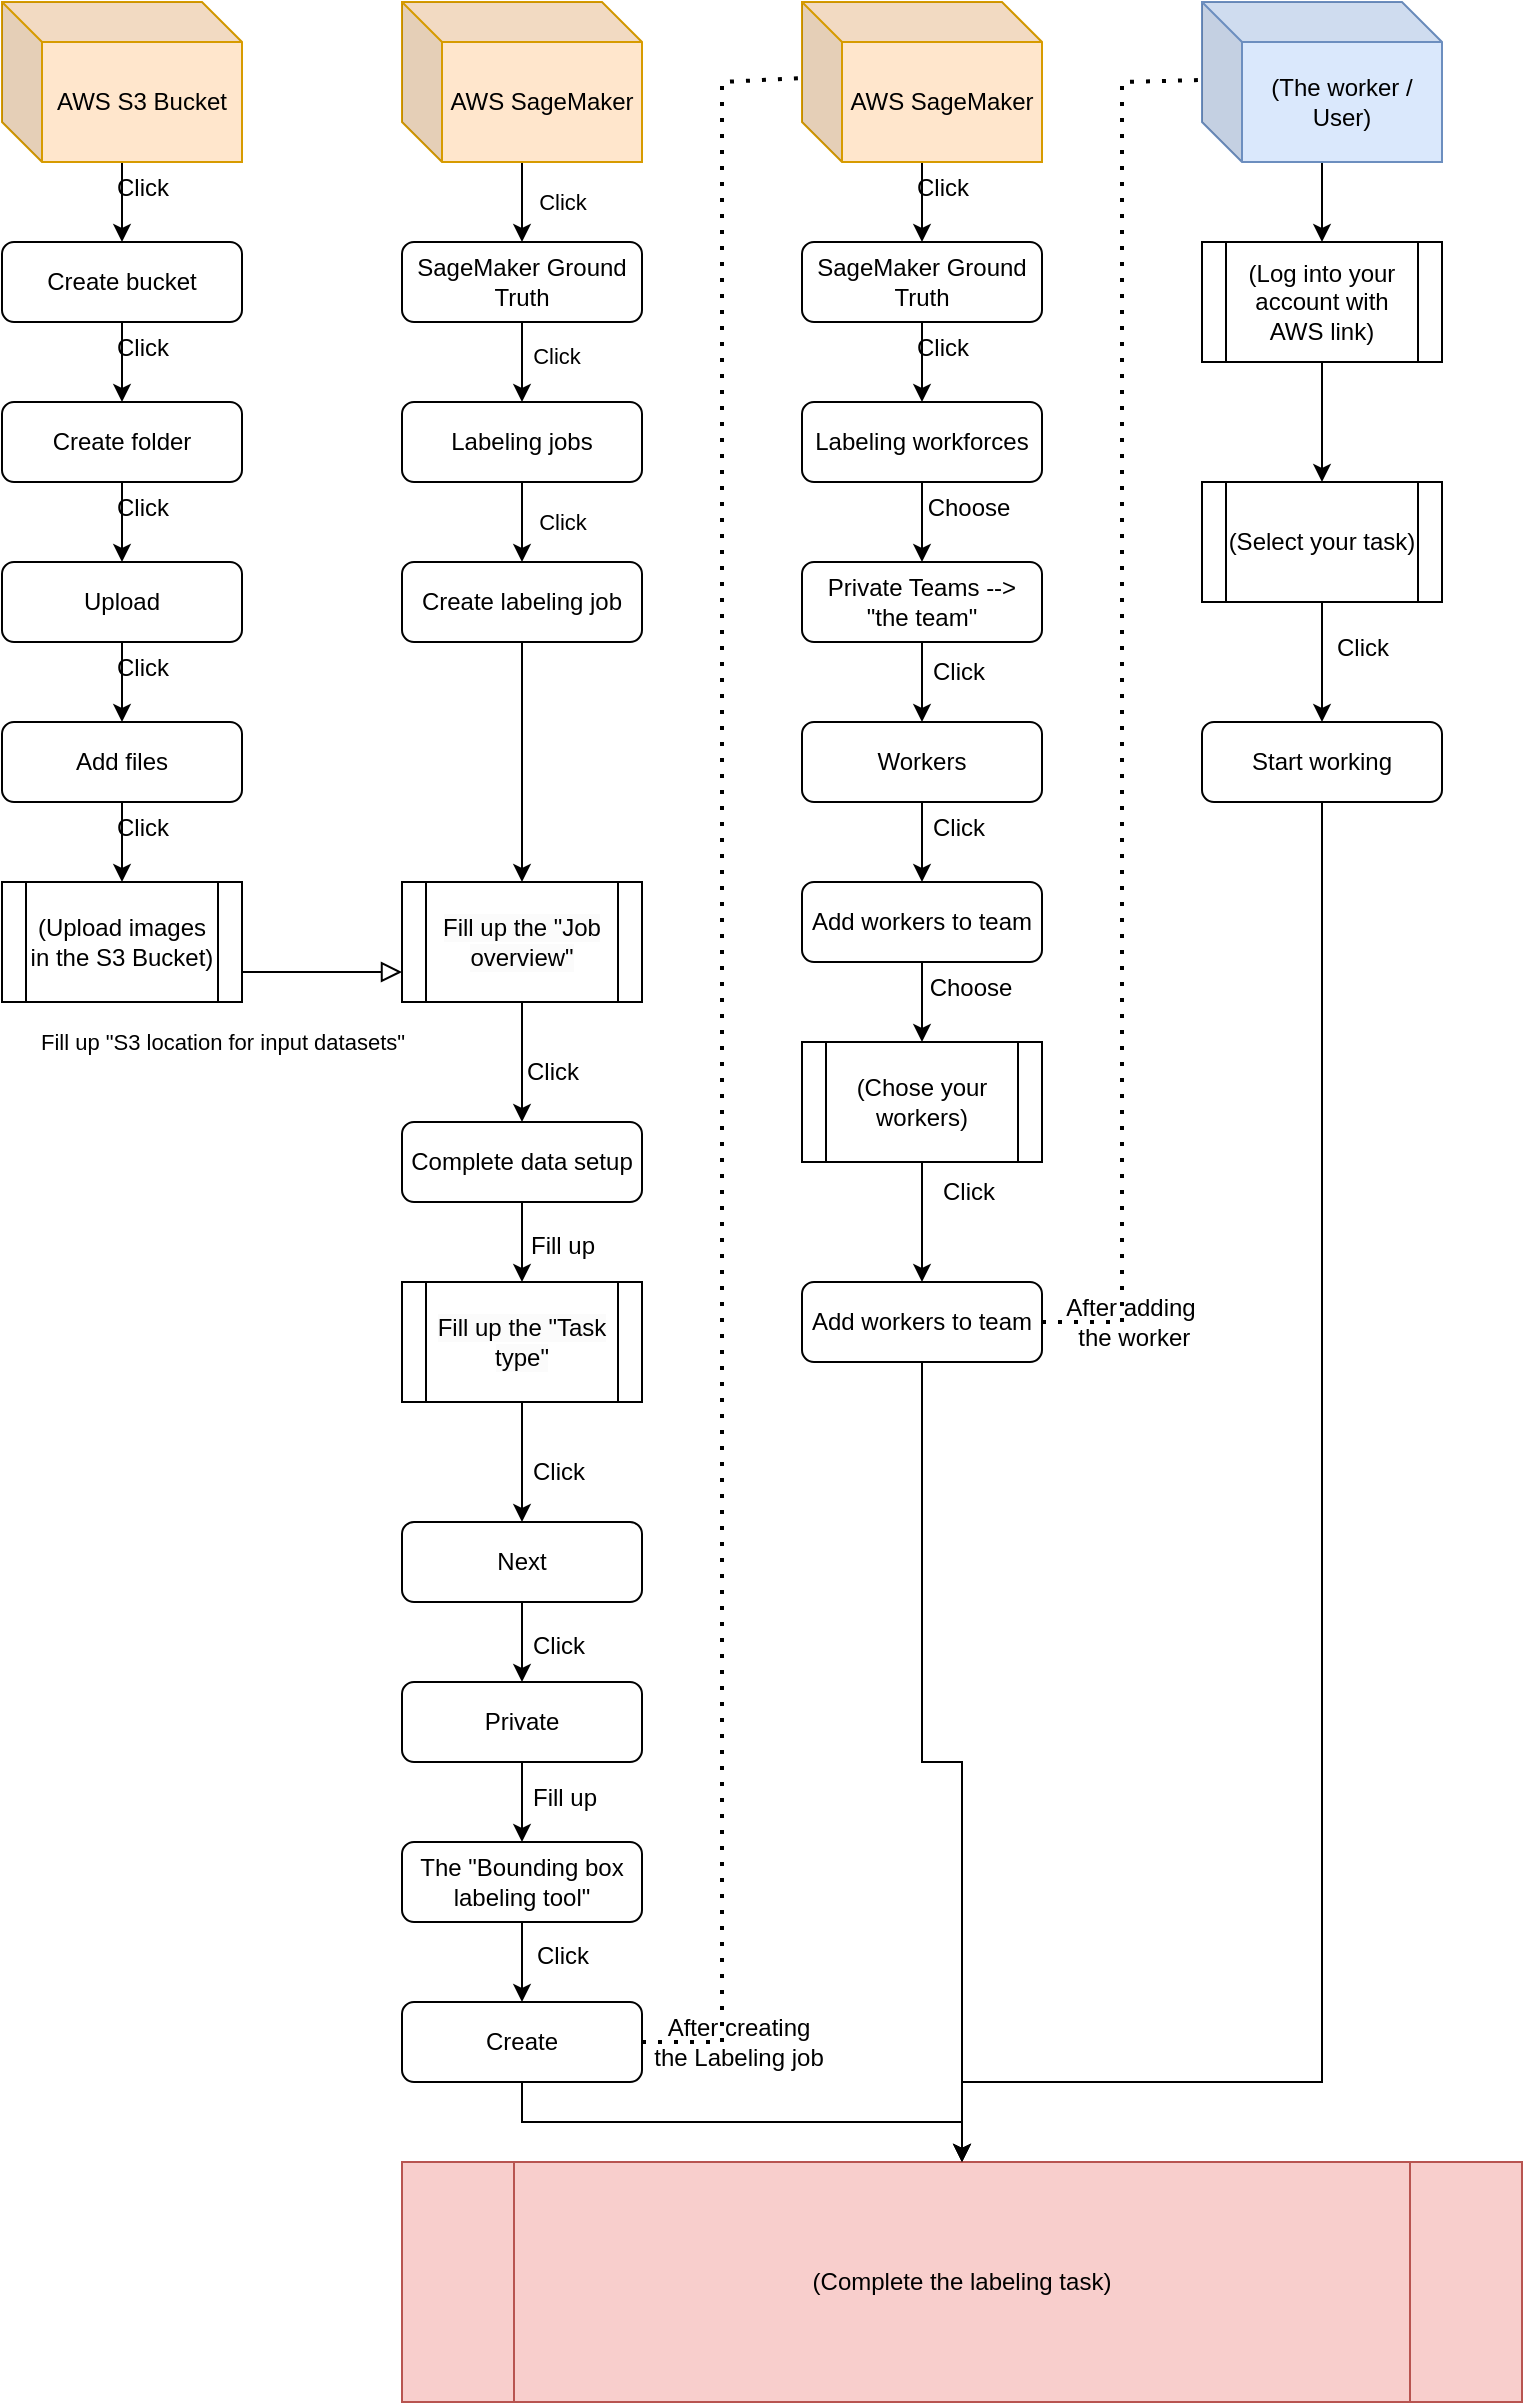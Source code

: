 <mxfile version="23.1.2" type="github">
  <diagram id="C5RBs43oDa-KdzZeNtuy" name="Page-1">
    <mxGraphModel dx="1434" dy="773" grid="1" gridSize="10" guides="1" tooltips="1" connect="1" arrows="1" fold="1" page="1" pageScale="1" pageWidth="827" pageHeight="1169" math="0" shadow="0">
      <root>
        <mxCell id="WIyWlLk6GJQsqaUBKTNV-0" />
        <mxCell id="WIyWlLk6GJQsqaUBKTNV-1" parent="WIyWlLk6GJQsqaUBKTNV-0" />
        <mxCell id="19GAgHuE4jPKgQZACqqg-97" value="" style="edgeStyle=orthogonalEdgeStyle;rounded=0;orthogonalLoop=1;jettySize=auto;html=1;" edge="1" parent="WIyWlLk6GJQsqaUBKTNV-1" source="19GAgHuE4jPKgQZACqqg-0" target="19GAgHuE4jPKgQZACqqg-18">
          <mxGeometry relative="1" as="geometry" />
        </mxCell>
        <mxCell id="19GAgHuE4jPKgQZACqqg-0" value="AWS S3 Bucket" style="shape=cube;whiteSpace=wrap;html=1;boundedLbl=1;backgroundOutline=1;darkOpacity=0.05;darkOpacity2=0.1;fillColor=#ffe6cc;strokeColor=#d79b00;" vertex="1" parent="WIyWlLk6GJQsqaUBKTNV-1">
          <mxGeometry x="40" y="80" width="120" height="80" as="geometry" />
        </mxCell>
        <mxCell id="19GAgHuE4jPKgQZACqqg-92" value="" style="edgeStyle=orthogonalEdgeStyle;rounded=0;orthogonalLoop=1;jettySize=auto;html=1;" edge="1" parent="WIyWlLk6GJQsqaUBKTNV-1" source="19GAgHuE4jPKgQZACqqg-2" target="19GAgHuE4jPKgQZACqqg-4">
          <mxGeometry relative="1" as="geometry" />
        </mxCell>
        <mxCell id="19GAgHuE4jPKgQZACqqg-2" value="AWS SageMaker" style="shape=cube;whiteSpace=wrap;html=1;boundedLbl=1;backgroundOutline=1;darkOpacity=0.05;darkOpacity2=0.1;fillColor=#ffe6cc;strokeColor=#d79b00;" vertex="1" parent="WIyWlLk6GJQsqaUBKTNV-1">
          <mxGeometry x="240" y="80" width="120" height="80" as="geometry" />
        </mxCell>
        <mxCell id="19GAgHuE4jPKgQZACqqg-94" value="" style="edgeStyle=orthogonalEdgeStyle;rounded=0;orthogonalLoop=1;jettySize=auto;html=1;" edge="1" parent="WIyWlLk6GJQsqaUBKTNV-1" source="19GAgHuE4jPKgQZACqqg-4" target="19GAgHuE4jPKgQZACqqg-5">
          <mxGeometry relative="1" as="geometry" />
        </mxCell>
        <mxCell id="19GAgHuE4jPKgQZACqqg-4" value="SageMaker Ground Truth" style="rounded=1;whiteSpace=wrap;html=1;fontSize=12;glass=0;strokeWidth=1;shadow=0;" vertex="1" parent="WIyWlLk6GJQsqaUBKTNV-1">
          <mxGeometry x="240" y="200" width="120" height="40" as="geometry" />
        </mxCell>
        <mxCell id="19GAgHuE4jPKgQZACqqg-95" value="" style="edgeStyle=orthogonalEdgeStyle;rounded=0;orthogonalLoop=1;jettySize=auto;html=1;" edge="1" parent="WIyWlLk6GJQsqaUBKTNV-1" source="19GAgHuE4jPKgQZACqqg-5" target="19GAgHuE4jPKgQZACqqg-36">
          <mxGeometry relative="1" as="geometry" />
        </mxCell>
        <mxCell id="19GAgHuE4jPKgQZACqqg-5" value="Labeling jobs" style="rounded=1;whiteSpace=wrap;html=1;fontSize=12;glass=0;strokeWidth=1;shadow=0;" vertex="1" parent="WIyWlLk6GJQsqaUBKTNV-1">
          <mxGeometry x="240" y="280" width="120" height="40" as="geometry" />
        </mxCell>
        <mxCell id="19GAgHuE4jPKgQZACqqg-9" value="Fill up &quot;S3 location for input datasets&quot;" style="edgeStyle=orthogonalEdgeStyle;rounded=0;html=1;jettySize=auto;orthogonalLoop=1;fontSize=11;endArrow=block;endFill=0;endSize=8;strokeWidth=1;shadow=0;labelBackgroundColor=none;exitX=1;exitY=0.75;exitDx=0;exitDy=0;entryX=0;entryY=0.75;entryDx=0;entryDy=0;" edge="1" parent="WIyWlLk6GJQsqaUBKTNV-1" source="19GAgHuE4jPKgQZACqqg-45" target="19GAgHuE4jPKgQZACqqg-46">
          <mxGeometry x="-1" y="-36" relative="1" as="geometry">
            <mxPoint x="-10" y="-1" as="offset" />
            <mxPoint x="100" y="560" as="sourcePoint" />
            <mxPoint x="260" y="600" as="targetPoint" />
          </mxGeometry>
        </mxCell>
        <mxCell id="19GAgHuE4jPKgQZACqqg-49" value="" style="edgeStyle=orthogonalEdgeStyle;rounded=0;orthogonalLoop=1;jettySize=auto;html=1;" edge="1" parent="WIyWlLk6GJQsqaUBKTNV-1" source="19GAgHuE4jPKgQZACqqg-16" target="19GAgHuE4jPKgQZACqqg-48">
          <mxGeometry relative="1" as="geometry" />
        </mxCell>
        <mxCell id="19GAgHuE4jPKgQZACqqg-16" value="Complete data setup" style="rounded=1;whiteSpace=wrap;html=1;" vertex="1" parent="WIyWlLk6GJQsqaUBKTNV-1">
          <mxGeometry x="240" y="640" width="120" height="40" as="geometry" />
        </mxCell>
        <mxCell id="19GAgHuE4jPKgQZACqqg-98" value="" style="edgeStyle=orthogonalEdgeStyle;rounded=0;orthogonalLoop=1;jettySize=auto;html=1;" edge="1" parent="WIyWlLk6GJQsqaUBKTNV-1" source="19GAgHuE4jPKgQZACqqg-18" target="19GAgHuE4jPKgQZACqqg-21">
          <mxGeometry relative="1" as="geometry" />
        </mxCell>
        <mxCell id="19GAgHuE4jPKgQZACqqg-18" value="Create bucket" style="rounded=1;whiteSpace=wrap;html=1;" vertex="1" parent="WIyWlLk6GJQsqaUBKTNV-1">
          <mxGeometry x="40" y="200" width="120" height="40" as="geometry" />
        </mxCell>
        <mxCell id="19GAgHuE4jPKgQZACqqg-99" value="" style="edgeStyle=orthogonalEdgeStyle;rounded=0;orthogonalLoop=1;jettySize=auto;html=1;" edge="1" parent="WIyWlLk6GJQsqaUBKTNV-1" source="19GAgHuE4jPKgQZACqqg-21" target="19GAgHuE4jPKgQZACqqg-22">
          <mxGeometry relative="1" as="geometry" />
        </mxCell>
        <mxCell id="19GAgHuE4jPKgQZACqqg-21" value="Create folder" style="rounded=1;whiteSpace=wrap;html=1;" vertex="1" parent="WIyWlLk6GJQsqaUBKTNV-1">
          <mxGeometry x="40" y="280" width="120" height="40" as="geometry" />
        </mxCell>
        <mxCell id="19GAgHuE4jPKgQZACqqg-100" value="" style="edgeStyle=orthogonalEdgeStyle;rounded=0;orthogonalLoop=1;jettySize=auto;html=1;" edge="1" parent="WIyWlLk6GJQsqaUBKTNV-1" source="19GAgHuE4jPKgQZACqqg-22" target="19GAgHuE4jPKgQZACqqg-23">
          <mxGeometry relative="1" as="geometry" />
        </mxCell>
        <mxCell id="19GAgHuE4jPKgQZACqqg-22" value="Upload" style="rounded=1;whiteSpace=wrap;html=1;" vertex="1" parent="WIyWlLk6GJQsqaUBKTNV-1">
          <mxGeometry x="40" y="360" width="120" height="40" as="geometry" />
        </mxCell>
        <mxCell id="19GAgHuE4jPKgQZACqqg-101" value="" style="edgeStyle=orthogonalEdgeStyle;rounded=0;orthogonalLoop=1;jettySize=auto;html=1;" edge="1" parent="WIyWlLk6GJQsqaUBKTNV-1" source="19GAgHuE4jPKgQZACqqg-23" target="19GAgHuE4jPKgQZACqqg-45">
          <mxGeometry relative="1" as="geometry" />
        </mxCell>
        <mxCell id="19GAgHuE4jPKgQZACqqg-23" value="Add files" style="rounded=1;whiteSpace=wrap;html=1;" vertex="1" parent="WIyWlLk6GJQsqaUBKTNV-1">
          <mxGeometry x="40" y="440" width="120" height="40" as="geometry" />
        </mxCell>
        <mxCell id="19GAgHuE4jPKgQZACqqg-34" value="Click" style="edgeLabel;html=1;align=center;verticalAlign=middle;resizable=0;points=[];" vertex="1" connectable="0" parent="WIyWlLk6GJQsqaUBKTNV-1">
          <mxGeometry x="320" y="180" as="geometry" />
        </mxCell>
        <mxCell id="19GAgHuE4jPKgQZACqqg-35" value="Click" style="edgeLabel;html=1;align=center;verticalAlign=middle;resizable=0;points=[];" vertex="1" connectable="0" parent="WIyWlLk6GJQsqaUBKTNV-1">
          <mxGeometry x="120" y="188" as="geometry">
            <mxPoint x="197" y="69" as="offset" />
          </mxGeometry>
        </mxCell>
        <mxCell id="19GAgHuE4jPKgQZACqqg-36" value="Create labeling job" style="rounded=1;whiteSpace=wrap;html=1;fontSize=12;glass=0;strokeWidth=1;shadow=0;" vertex="1" parent="WIyWlLk6GJQsqaUBKTNV-1">
          <mxGeometry x="240" y="360" width="120" height="40" as="geometry" />
        </mxCell>
        <mxCell id="19GAgHuE4jPKgQZACqqg-39" value="Click" style="edgeLabel;html=1;align=center;verticalAlign=middle;resizable=0;points=[];" vertex="1" connectable="0" parent="WIyWlLk6GJQsqaUBKTNV-1">
          <mxGeometry x="320" y="340" as="geometry" />
        </mxCell>
        <mxCell id="19GAgHuE4jPKgQZACqqg-41" value="Fill up" style="text;html=1;align=center;verticalAlign=middle;resizable=0;points=[];autosize=1;strokeColor=none;fillColor=none;" vertex="1" parent="WIyWlLk6GJQsqaUBKTNV-1">
          <mxGeometry x="290" y="687" width="60" height="30" as="geometry" />
        </mxCell>
        <mxCell id="19GAgHuE4jPKgQZACqqg-42" value="" style="endArrow=classic;html=1;rounded=0;exitX=0.5;exitY=1;exitDx=0;exitDy=0;entryX=0.5;entryY=0;entryDx=0;entryDy=0;" edge="1" parent="WIyWlLk6GJQsqaUBKTNV-1" source="19GAgHuE4jPKgQZACqqg-46" target="19GAgHuE4jPKgQZACqqg-16">
          <mxGeometry width="50" height="50" relative="1" as="geometry">
            <mxPoint x="300" y="640" as="sourcePoint" />
            <mxPoint x="490" y="510" as="targetPoint" />
          </mxGeometry>
        </mxCell>
        <mxCell id="19GAgHuE4jPKgQZACqqg-43" value="Click" style="text;html=1;align=center;verticalAlign=middle;resizable=0;points=[];autosize=1;strokeColor=none;fillColor=none;" vertex="1" parent="WIyWlLk6GJQsqaUBKTNV-1">
          <mxGeometry x="290" y="600" width="50" height="30" as="geometry" />
        </mxCell>
        <mxCell id="19GAgHuE4jPKgQZACqqg-45" value="(Upload images in the S3 Bucket)" style="shape=process;whiteSpace=wrap;html=1;backgroundOutline=1;" vertex="1" parent="WIyWlLk6GJQsqaUBKTNV-1">
          <mxGeometry x="40" y="520" width="120" height="60" as="geometry" />
        </mxCell>
        <mxCell id="19GAgHuE4jPKgQZACqqg-46" value="&lt;span style=&quot;color: rgb(0, 0, 0); font-family: Helvetica; font-size: 12px; font-style: normal; font-variant-ligatures: normal; font-variant-caps: normal; font-weight: 400; letter-spacing: normal; orphans: 2; text-align: center; text-indent: 0px; text-transform: none; widows: 2; word-spacing: 0px; -webkit-text-stroke-width: 0px; background-color: rgb(251, 251, 251); text-decoration-thickness: initial; text-decoration-style: initial; text-decoration-color: initial; float: none; display: inline !important;&quot;&gt;Fill up the &quot;Job overview&quot;&lt;/span&gt;" style="shape=process;whiteSpace=wrap;html=1;backgroundOutline=1;" vertex="1" parent="WIyWlLk6GJQsqaUBKTNV-1">
          <mxGeometry x="240" y="520" width="120" height="60" as="geometry" />
        </mxCell>
        <mxCell id="19GAgHuE4jPKgQZACqqg-51" value="" style="edgeStyle=orthogonalEdgeStyle;rounded=0;orthogonalLoop=1;jettySize=auto;html=1;" edge="1" parent="WIyWlLk6GJQsqaUBKTNV-1" source="19GAgHuE4jPKgQZACqqg-48" target="19GAgHuE4jPKgQZACqqg-50">
          <mxGeometry relative="1" as="geometry" />
        </mxCell>
        <mxCell id="19GAgHuE4jPKgQZACqqg-48" value="&lt;span style=&quot;color: rgb(0, 0, 0); font-family: Helvetica; font-size: 12px; font-style: normal; font-variant-ligatures: normal; font-variant-caps: normal; font-weight: 400; letter-spacing: normal; orphans: 2; text-align: center; text-indent: 0px; text-transform: none; widows: 2; word-spacing: 0px; -webkit-text-stroke-width: 0px; background-color: rgb(251, 251, 251); text-decoration-thickness: initial; text-decoration-style: initial; text-decoration-color: initial; float: none; display: inline !important;&quot;&gt;Fill up the &quot;Task type&quot;&lt;/span&gt;" style="shape=process;whiteSpace=wrap;html=1;backgroundOutline=1;" vertex="1" parent="WIyWlLk6GJQsqaUBKTNV-1">
          <mxGeometry x="240" y="720" width="120" height="60" as="geometry" />
        </mxCell>
        <mxCell id="19GAgHuE4jPKgQZACqqg-54" value="" style="edgeStyle=orthogonalEdgeStyle;rounded=0;orthogonalLoop=1;jettySize=auto;html=1;" edge="1" parent="WIyWlLk6GJQsqaUBKTNV-1" source="19GAgHuE4jPKgQZACqqg-50" target="19GAgHuE4jPKgQZACqqg-53">
          <mxGeometry relative="1" as="geometry" />
        </mxCell>
        <mxCell id="19GAgHuE4jPKgQZACqqg-50" value="Next" style="rounded=1;whiteSpace=wrap;html=1;" vertex="1" parent="WIyWlLk6GJQsqaUBKTNV-1">
          <mxGeometry x="240" y="840" width="120" height="40" as="geometry" />
        </mxCell>
        <mxCell id="19GAgHuE4jPKgQZACqqg-52" value="Click" style="text;html=1;align=center;verticalAlign=middle;resizable=0;points=[];autosize=1;strokeColor=none;fillColor=none;" vertex="1" parent="WIyWlLk6GJQsqaUBKTNV-1">
          <mxGeometry x="293" y="800" width="50" height="30" as="geometry" />
        </mxCell>
        <mxCell id="19GAgHuE4jPKgQZACqqg-57" value="" style="edgeStyle=orthogonalEdgeStyle;rounded=0;orthogonalLoop=1;jettySize=auto;html=1;" edge="1" parent="WIyWlLk6GJQsqaUBKTNV-1" source="19GAgHuE4jPKgQZACqqg-53" target="19GAgHuE4jPKgQZACqqg-56">
          <mxGeometry relative="1" as="geometry" />
        </mxCell>
        <mxCell id="19GAgHuE4jPKgQZACqqg-53" value="Private" style="rounded=1;whiteSpace=wrap;html=1;" vertex="1" parent="WIyWlLk6GJQsqaUBKTNV-1">
          <mxGeometry x="240" y="920" width="120" height="40" as="geometry" />
        </mxCell>
        <mxCell id="19GAgHuE4jPKgQZACqqg-61" value="" style="edgeStyle=orthogonalEdgeStyle;rounded=0;orthogonalLoop=1;jettySize=auto;html=1;" edge="1" parent="WIyWlLk6GJQsqaUBKTNV-1" source="19GAgHuE4jPKgQZACqqg-56" target="19GAgHuE4jPKgQZACqqg-60">
          <mxGeometry relative="1" as="geometry" />
        </mxCell>
        <mxCell id="19GAgHuE4jPKgQZACqqg-56" value="The &quot;Bounding box labeling tool&quot;" style="rounded=1;whiteSpace=wrap;html=1;" vertex="1" parent="WIyWlLk6GJQsqaUBKTNV-1">
          <mxGeometry x="240" y="1000" width="120" height="40" as="geometry" />
        </mxCell>
        <mxCell id="19GAgHuE4jPKgQZACqqg-58" value="Click" style="text;html=1;align=center;verticalAlign=middle;resizable=0;points=[];autosize=1;strokeColor=none;fillColor=none;" vertex="1" parent="WIyWlLk6GJQsqaUBKTNV-1">
          <mxGeometry x="293" y="887" width="50" height="30" as="geometry" />
        </mxCell>
        <mxCell id="19GAgHuE4jPKgQZACqqg-59" value="Fill up" style="text;html=1;align=center;verticalAlign=middle;resizable=0;points=[];autosize=1;strokeColor=none;fillColor=none;" vertex="1" parent="WIyWlLk6GJQsqaUBKTNV-1">
          <mxGeometry x="291" y="963" width="60" height="30" as="geometry" />
        </mxCell>
        <mxCell id="19GAgHuE4jPKgQZACqqg-117" value="" style="edgeStyle=orthogonalEdgeStyle;rounded=0;orthogonalLoop=1;jettySize=auto;html=1;" edge="1" parent="WIyWlLk6GJQsqaUBKTNV-1" source="19GAgHuE4jPKgQZACqqg-60" target="19GAgHuE4jPKgQZACqqg-116">
          <mxGeometry relative="1" as="geometry" />
        </mxCell>
        <mxCell id="19GAgHuE4jPKgQZACqqg-60" value="Create" style="rounded=1;whiteSpace=wrap;html=1;" vertex="1" parent="WIyWlLk6GJQsqaUBKTNV-1">
          <mxGeometry x="240" y="1080" width="120" height="40" as="geometry" />
        </mxCell>
        <mxCell id="19GAgHuE4jPKgQZACqqg-62" value="Click" style="text;html=1;align=center;verticalAlign=middle;resizable=0;points=[];autosize=1;strokeColor=none;fillColor=none;" vertex="1" parent="WIyWlLk6GJQsqaUBKTNV-1">
          <mxGeometry x="295" y="1042" width="50" height="30" as="geometry" />
        </mxCell>
        <mxCell id="19GAgHuE4jPKgQZACqqg-110" value="" style="edgeStyle=orthogonalEdgeStyle;rounded=0;orthogonalLoop=1;jettySize=auto;html=1;" edge="1" parent="WIyWlLk6GJQsqaUBKTNV-1" source="19GAgHuE4jPKgQZACqqg-63" target="19GAgHuE4jPKgQZACqqg-109">
          <mxGeometry relative="1" as="geometry" />
        </mxCell>
        <mxCell id="19GAgHuE4jPKgQZACqqg-63" value="(The worker / User)" style="shape=cube;whiteSpace=wrap;html=1;boundedLbl=1;backgroundOutline=1;darkOpacity=0.05;darkOpacity2=0.1;fillColor=#dae8fc;strokeColor=#6c8ebf;" vertex="1" parent="WIyWlLk6GJQsqaUBKTNV-1">
          <mxGeometry x="640" y="80" width="120" height="80" as="geometry" />
        </mxCell>
        <mxCell id="19GAgHuE4jPKgQZACqqg-71" value="" style="edgeStyle=orthogonalEdgeStyle;rounded=0;orthogonalLoop=1;jettySize=auto;html=1;" edge="1" parent="WIyWlLk6GJQsqaUBKTNV-1" source="19GAgHuE4jPKgQZACqqg-64" target="19GAgHuE4jPKgQZACqqg-65">
          <mxGeometry relative="1" as="geometry" />
        </mxCell>
        <mxCell id="19GAgHuE4jPKgQZACqqg-64" value="Labeling workforces" style="rounded=1;whiteSpace=wrap;html=1;" vertex="1" parent="WIyWlLk6GJQsqaUBKTNV-1">
          <mxGeometry x="440" y="280" width="120" height="40" as="geometry" />
        </mxCell>
        <mxCell id="19GAgHuE4jPKgQZACqqg-72" value="" style="edgeStyle=orthogonalEdgeStyle;rounded=0;orthogonalLoop=1;jettySize=auto;html=1;" edge="1" parent="WIyWlLk6GJQsqaUBKTNV-1" source="19GAgHuE4jPKgQZACqqg-65" target="19GAgHuE4jPKgQZACqqg-66">
          <mxGeometry relative="1" as="geometry" />
        </mxCell>
        <mxCell id="19GAgHuE4jPKgQZACqqg-65" value="Private Teams --&amp;gt; &quot;the team&quot;" style="rounded=1;whiteSpace=wrap;html=1;" vertex="1" parent="WIyWlLk6GJQsqaUBKTNV-1">
          <mxGeometry x="440" y="360" width="120" height="40" as="geometry" />
        </mxCell>
        <mxCell id="19GAgHuE4jPKgQZACqqg-73" value="" style="edgeStyle=orthogonalEdgeStyle;rounded=0;orthogonalLoop=1;jettySize=auto;html=1;" edge="1" parent="WIyWlLk6GJQsqaUBKTNV-1" source="19GAgHuE4jPKgQZACqqg-66" target="19GAgHuE4jPKgQZACqqg-67">
          <mxGeometry relative="1" as="geometry" />
        </mxCell>
        <mxCell id="19GAgHuE4jPKgQZACqqg-66" value="Workers" style="rounded=1;whiteSpace=wrap;html=1;" vertex="1" parent="WIyWlLk6GJQsqaUBKTNV-1">
          <mxGeometry x="440" y="440" width="120" height="40" as="geometry" />
        </mxCell>
        <mxCell id="19GAgHuE4jPKgQZACqqg-74" value="" style="edgeStyle=orthogonalEdgeStyle;rounded=0;orthogonalLoop=1;jettySize=auto;html=1;" edge="1" parent="WIyWlLk6GJQsqaUBKTNV-1" source="19GAgHuE4jPKgQZACqqg-67" target="19GAgHuE4jPKgQZACqqg-69">
          <mxGeometry relative="1" as="geometry" />
        </mxCell>
        <mxCell id="19GAgHuE4jPKgQZACqqg-67" value="Add workers to team" style="rounded=1;whiteSpace=wrap;html=1;" vertex="1" parent="WIyWlLk6GJQsqaUBKTNV-1">
          <mxGeometry x="440" y="520" width="120" height="40" as="geometry" />
        </mxCell>
        <mxCell id="19GAgHuE4jPKgQZACqqg-75" value="" style="edgeStyle=orthogonalEdgeStyle;rounded=0;orthogonalLoop=1;jettySize=auto;html=1;" edge="1" parent="WIyWlLk6GJQsqaUBKTNV-1" source="19GAgHuE4jPKgQZACqqg-69" target="19GAgHuE4jPKgQZACqqg-70">
          <mxGeometry relative="1" as="geometry" />
        </mxCell>
        <mxCell id="19GAgHuE4jPKgQZACqqg-69" value="(Chose your workers)" style="shape=process;whiteSpace=wrap;html=1;backgroundOutline=1;" vertex="1" parent="WIyWlLk6GJQsqaUBKTNV-1">
          <mxGeometry x="440" y="600" width="120" height="60" as="geometry" />
        </mxCell>
        <mxCell id="19GAgHuE4jPKgQZACqqg-70" value="Add workers to team" style="rounded=1;whiteSpace=wrap;html=1;" vertex="1" parent="WIyWlLk6GJQsqaUBKTNV-1">
          <mxGeometry x="440" y="720" width="120" height="40" as="geometry" />
        </mxCell>
        <mxCell id="19GAgHuE4jPKgQZACqqg-76" value="Choose" style="text;html=1;align=center;verticalAlign=middle;resizable=0;points=[];autosize=1;strokeColor=none;fillColor=none;" vertex="1" parent="WIyWlLk6GJQsqaUBKTNV-1">
          <mxGeometry x="493" y="318" width="60" height="30" as="geometry" />
        </mxCell>
        <mxCell id="19GAgHuE4jPKgQZACqqg-77" value="Click" style="text;html=1;align=center;verticalAlign=middle;resizable=0;points=[];autosize=1;strokeColor=none;fillColor=none;" vertex="1" parent="WIyWlLk6GJQsqaUBKTNV-1">
          <mxGeometry x="493" y="400" width="50" height="30" as="geometry" />
        </mxCell>
        <mxCell id="19GAgHuE4jPKgQZACqqg-78" value="Click" style="text;html=1;align=center;verticalAlign=middle;resizable=0;points=[];autosize=1;strokeColor=none;fillColor=none;" vertex="1" parent="WIyWlLk6GJQsqaUBKTNV-1">
          <mxGeometry x="493" y="478" width="50" height="30" as="geometry" />
        </mxCell>
        <mxCell id="19GAgHuE4jPKgQZACqqg-79" value="Choose" style="text;html=1;align=center;verticalAlign=middle;resizable=0;points=[];autosize=1;strokeColor=none;fillColor=none;" vertex="1" parent="WIyWlLk6GJQsqaUBKTNV-1">
          <mxGeometry x="494" y="558" width="60" height="30" as="geometry" />
        </mxCell>
        <mxCell id="19GAgHuE4jPKgQZACqqg-80" value="Click" style="text;html=1;align=center;verticalAlign=middle;resizable=0;points=[];autosize=1;strokeColor=none;fillColor=none;" vertex="1" parent="WIyWlLk6GJQsqaUBKTNV-1">
          <mxGeometry x="498" y="660" width="50" height="30" as="geometry" />
        </mxCell>
        <mxCell id="19GAgHuE4jPKgQZACqqg-84" value="" style="endArrow=none;dashed=1;html=1;dashPattern=1 3;strokeWidth=2;rounded=0;exitX=1;exitY=0.5;exitDx=0;exitDy=0;entryX=0.008;entryY=0.475;entryDx=0;entryDy=0;entryPerimeter=0;" edge="1" parent="WIyWlLk6GJQsqaUBKTNV-1" source="19GAgHuE4jPKgQZACqqg-60" target="19GAgHuE4jPKgQZACqqg-88">
          <mxGeometry width="50" height="50" relative="1" as="geometry">
            <mxPoint x="440" y="650" as="sourcePoint" />
            <mxPoint x="400" y="120" as="targetPoint" />
            <Array as="points">
              <mxPoint x="400" y="1100" />
              <mxPoint x="400" y="300" />
              <mxPoint x="400" y="120" />
            </Array>
          </mxGeometry>
        </mxCell>
        <mxCell id="19GAgHuE4jPKgQZACqqg-85" value="After creating &lt;br&gt;the&amp;nbsp;Labeling job" style="text;html=1;align=center;verticalAlign=middle;resizable=0;points=[];autosize=1;strokeColor=none;fillColor=none;" vertex="1" parent="WIyWlLk6GJQsqaUBKTNV-1">
          <mxGeometry x="353" y="1080" width="110" height="40" as="geometry" />
        </mxCell>
        <mxCell id="19GAgHuE4jPKgQZACqqg-93" value="" style="edgeStyle=orthogonalEdgeStyle;rounded=0;orthogonalLoop=1;jettySize=auto;html=1;" edge="1" parent="WIyWlLk6GJQsqaUBKTNV-1" source="19GAgHuE4jPKgQZACqqg-88" target="19GAgHuE4jPKgQZACqqg-89">
          <mxGeometry relative="1" as="geometry" />
        </mxCell>
        <mxCell id="19GAgHuE4jPKgQZACqqg-88" value="AWS SageMaker" style="shape=cube;whiteSpace=wrap;html=1;boundedLbl=1;backgroundOutline=1;darkOpacity=0.05;darkOpacity2=0.1;fillColor=#ffe6cc;strokeColor=#d79b00;" vertex="1" parent="WIyWlLk6GJQsqaUBKTNV-1">
          <mxGeometry x="440" y="80" width="120" height="80" as="geometry" />
        </mxCell>
        <mxCell id="19GAgHuE4jPKgQZACqqg-91" value="" style="edgeStyle=orthogonalEdgeStyle;rounded=0;orthogonalLoop=1;jettySize=auto;html=1;entryX=0.5;entryY=0;entryDx=0;entryDy=0;" edge="1" parent="WIyWlLk6GJQsqaUBKTNV-1" source="19GAgHuE4jPKgQZACqqg-89" target="19GAgHuE4jPKgQZACqqg-64">
          <mxGeometry relative="1" as="geometry" />
        </mxCell>
        <mxCell id="19GAgHuE4jPKgQZACqqg-89" value="SageMaker Ground Truth" style="rounded=1;whiteSpace=wrap;html=1;fontSize=12;glass=0;strokeWidth=1;shadow=0;" vertex="1" parent="WIyWlLk6GJQsqaUBKTNV-1">
          <mxGeometry x="440" y="200" width="120" height="40" as="geometry" />
        </mxCell>
        <mxCell id="19GAgHuE4jPKgQZACqqg-96" value="" style="endArrow=classic;html=1;rounded=0;exitX=0.5;exitY=1;exitDx=0;exitDy=0;entryX=0.5;entryY=0;entryDx=0;entryDy=0;" edge="1" parent="WIyWlLk6GJQsqaUBKTNV-1" source="19GAgHuE4jPKgQZACqqg-36" target="19GAgHuE4jPKgQZACqqg-46">
          <mxGeometry width="50" height="50" relative="1" as="geometry">
            <mxPoint x="440" y="440" as="sourcePoint" />
            <mxPoint x="490" y="390" as="targetPoint" />
          </mxGeometry>
        </mxCell>
        <mxCell id="19GAgHuE4jPKgQZACqqg-102" value="Click" style="text;html=1;align=center;verticalAlign=middle;resizable=0;points=[];autosize=1;strokeColor=none;fillColor=none;" vertex="1" parent="WIyWlLk6GJQsqaUBKTNV-1">
          <mxGeometry x="85" y="158" width="50" height="30" as="geometry" />
        </mxCell>
        <mxCell id="19GAgHuE4jPKgQZACqqg-103" value="Click" style="text;html=1;align=center;verticalAlign=middle;resizable=0;points=[];autosize=1;strokeColor=none;fillColor=none;" vertex="1" parent="WIyWlLk6GJQsqaUBKTNV-1">
          <mxGeometry x="85" y="238" width="50" height="30" as="geometry" />
        </mxCell>
        <mxCell id="19GAgHuE4jPKgQZACqqg-104" value="Click" style="text;html=1;align=center;verticalAlign=middle;resizable=0;points=[];autosize=1;strokeColor=none;fillColor=none;" vertex="1" parent="WIyWlLk6GJQsqaUBKTNV-1">
          <mxGeometry x="85" y="318" width="50" height="30" as="geometry" />
        </mxCell>
        <mxCell id="19GAgHuE4jPKgQZACqqg-105" value="Click" style="text;html=1;align=center;verticalAlign=middle;resizable=0;points=[];autosize=1;strokeColor=none;fillColor=none;" vertex="1" parent="WIyWlLk6GJQsqaUBKTNV-1">
          <mxGeometry x="85" y="398" width="50" height="30" as="geometry" />
        </mxCell>
        <mxCell id="19GAgHuE4jPKgQZACqqg-106" value="Click" style="text;html=1;align=center;verticalAlign=middle;resizable=0;points=[];autosize=1;strokeColor=none;fillColor=none;" vertex="1" parent="WIyWlLk6GJQsqaUBKTNV-1">
          <mxGeometry x="85" y="478" width="50" height="30" as="geometry" />
        </mxCell>
        <mxCell id="19GAgHuE4jPKgQZACqqg-107" value="Click" style="text;html=1;align=center;verticalAlign=middle;resizable=0;points=[];autosize=1;strokeColor=none;fillColor=none;" vertex="1" parent="WIyWlLk6GJQsqaUBKTNV-1">
          <mxGeometry x="485" y="158" width="50" height="30" as="geometry" />
        </mxCell>
        <mxCell id="19GAgHuE4jPKgQZACqqg-108" value="Click" style="text;html=1;align=center;verticalAlign=middle;resizable=0;points=[];autosize=1;strokeColor=none;fillColor=none;" vertex="1" parent="WIyWlLk6GJQsqaUBKTNV-1">
          <mxGeometry x="485" y="238" width="50" height="30" as="geometry" />
        </mxCell>
        <mxCell id="19GAgHuE4jPKgQZACqqg-113" value="" style="edgeStyle=orthogonalEdgeStyle;rounded=0;orthogonalLoop=1;jettySize=auto;html=1;" edge="1" parent="WIyWlLk6GJQsqaUBKTNV-1" source="19GAgHuE4jPKgQZACqqg-109" target="19GAgHuE4jPKgQZACqqg-111">
          <mxGeometry relative="1" as="geometry" />
        </mxCell>
        <mxCell id="19GAgHuE4jPKgQZACqqg-109" value="(Log into your account with AWS link)" style="shape=process;whiteSpace=wrap;html=1;backgroundOutline=1;" vertex="1" parent="WIyWlLk6GJQsqaUBKTNV-1">
          <mxGeometry x="640" y="200" width="120" height="60" as="geometry" />
        </mxCell>
        <mxCell id="19GAgHuE4jPKgQZACqqg-114" value="" style="edgeStyle=orthogonalEdgeStyle;rounded=0;orthogonalLoop=1;jettySize=auto;html=1;" edge="1" parent="WIyWlLk6GJQsqaUBKTNV-1" source="19GAgHuE4jPKgQZACqqg-111" target="19GAgHuE4jPKgQZACqqg-112">
          <mxGeometry relative="1" as="geometry" />
        </mxCell>
        <mxCell id="19GAgHuE4jPKgQZACqqg-111" value="(Select your task)" style="shape=process;whiteSpace=wrap;html=1;backgroundOutline=1;" vertex="1" parent="WIyWlLk6GJQsqaUBKTNV-1">
          <mxGeometry x="640" y="320" width="120" height="60" as="geometry" />
        </mxCell>
        <mxCell id="19GAgHuE4jPKgQZACqqg-112" value="Start working" style="rounded=1;whiteSpace=wrap;html=1;" vertex="1" parent="WIyWlLk6GJQsqaUBKTNV-1">
          <mxGeometry x="640" y="440" width="120" height="40" as="geometry" />
        </mxCell>
        <mxCell id="19GAgHuE4jPKgQZACqqg-115" value="Click" style="text;html=1;align=center;verticalAlign=middle;resizable=0;points=[];autosize=1;strokeColor=none;fillColor=none;" vertex="1" parent="WIyWlLk6GJQsqaUBKTNV-1">
          <mxGeometry x="695" y="388" width="50" height="30" as="geometry" />
        </mxCell>
        <mxCell id="19GAgHuE4jPKgQZACqqg-116" value="(Complete the labeling task)" style="shape=process;whiteSpace=wrap;html=1;backgroundOutline=1;fillColor=#f8cecc;strokeColor=#b85450;" vertex="1" parent="WIyWlLk6GJQsqaUBKTNV-1">
          <mxGeometry x="240" y="1160" width="560" height="120" as="geometry" />
        </mxCell>
        <mxCell id="19GAgHuE4jPKgQZACqqg-118" value="" style="endArrow=classic;html=1;rounded=0;exitX=0.5;exitY=1;exitDx=0;exitDy=0;entryX=0.5;entryY=0;entryDx=0;entryDy=0;" edge="1" parent="WIyWlLk6GJQsqaUBKTNV-1" source="19GAgHuE4jPKgQZACqqg-70" target="19GAgHuE4jPKgQZACqqg-116">
          <mxGeometry width="50" height="50" relative="1" as="geometry">
            <mxPoint x="450" y="770" as="sourcePoint" />
            <mxPoint x="500" y="720" as="targetPoint" />
            <Array as="points">
              <mxPoint x="500" y="800" />
              <mxPoint x="500" y="960" />
              <mxPoint x="520" y="960" />
              <mxPoint x="520" y="1060" />
            </Array>
          </mxGeometry>
        </mxCell>
        <mxCell id="19GAgHuE4jPKgQZACqqg-119" value="" style="endArrow=classic;html=1;rounded=0;exitX=0.5;exitY=1;exitDx=0;exitDy=0;entryX=0.5;entryY=0;entryDx=0;entryDy=0;" edge="1" parent="WIyWlLk6GJQsqaUBKTNV-1" source="19GAgHuE4jPKgQZACqqg-112" target="19GAgHuE4jPKgQZACqqg-116">
          <mxGeometry width="50" height="50" relative="1" as="geometry">
            <mxPoint x="450" y="900" as="sourcePoint" />
            <mxPoint x="500" y="850" as="targetPoint" />
            <Array as="points">
              <mxPoint x="700" y="810" />
              <mxPoint x="700" y="1040" />
              <mxPoint x="700" y="1120" />
              <mxPoint x="520" y="1120" />
            </Array>
          </mxGeometry>
        </mxCell>
        <mxCell id="19GAgHuE4jPKgQZACqqg-120" value="" style="endArrow=none;dashed=1;html=1;dashPattern=1 3;strokeWidth=2;rounded=0;exitX=1;exitY=0.5;exitDx=0;exitDy=0;entryX=-0.017;entryY=0.488;entryDx=0;entryDy=0;entryPerimeter=0;" edge="1" parent="WIyWlLk6GJQsqaUBKTNV-1" source="19GAgHuE4jPKgQZACqqg-70" target="19GAgHuE4jPKgQZACqqg-63">
          <mxGeometry width="50" height="50" relative="1" as="geometry">
            <mxPoint x="370" y="1110" as="sourcePoint" />
            <mxPoint x="451" y="128" as="targetPoint" />
            <Array as="points">
              <mxPoint x="600" y="740" />
              <mxPoint x="600" y="280" />
              <mxPoint x="600" y="120" />
            </Array>
          </mxGeometry>
        </mxCell>
        <mxCell id="19GAgHuE4jPKgQZACqqg-121" value="After adding&lt;br&gt;&amp;nbsp;the worker" style="text;html=1;align=center;verticalAlign=middle;resizable=0;points=[];autosize=1;strokeColor=none;fillColor=none;" vertex="1" parent="WIyWlLk6GJQsqaUBKTNV-1">
          <mxGeometry x="559" y="720" width="90" height="40" as="geometry" />
        </mxCell>
      </root>
    </mxGraphModel>
  </diagram>
</mxfile>

